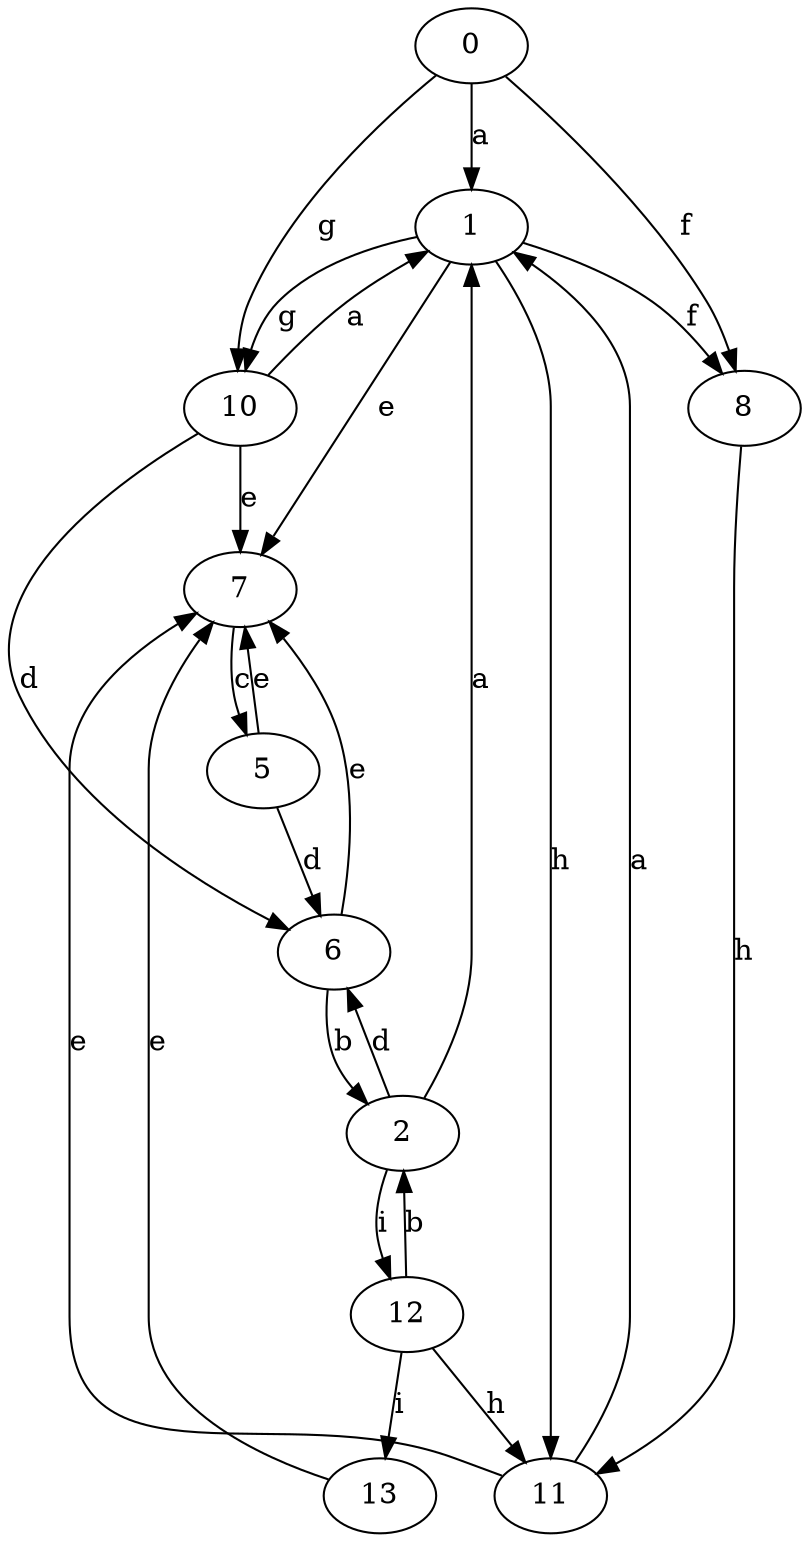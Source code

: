 strict digraph  {
0;
1;
2;
5;
6;
7;
8;
10;
11;
12;
13;
0 -> 1  [label=a];
0 -> 8  [label=f];
0 -> 10  [label=g];
1 -> 7  [label=e];
1 -> 8  [label=f];
1 -> 10  [label=g];
1 -> 11  [label=h];
2 -> 1  [label=a];
2 -> 6  [label=d];
2 -> 12  [label=i];
5 -> 6  [label=d];
5 -> 7  [label=e];
6 -> 2  [label=b];
6 -> 7  [label=e];
7 -> 5  [label=c];
8 -> 11  [label=h];
10 -> 1  [label=a];
10 -> 6  [label=d];
10 -> 7  [label=e];
11 -> 1  [label=a];
11 -> 7  [label=e];
12 -> 2  [label=b];
12 -> 11  [label=h];
12 -> 13  [label=i];
13 -> 7  [label=e];
}
